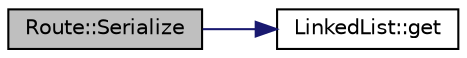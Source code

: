 digraph "Route::Serialize"
{
 // LATEX_PDF_SIZE
  edge [fontname="Helvetica",fontsize="10",labelfontname="Helvetica",labelfontsize="10"];
  node [fontname="Helvetica",fontsize="10",shape=record];
  rankdir="LR";
  Node1 [label="Route::Serialize",height=0.2,width=0.4,color="black", fillcolor="grey75", style="filled", fontcolor="black",tooltip="Method for loading the object's information into a json."];
  Node1 -> Node2 [color="midnightblue",fontsize="10",style="solid",fontname="Helvetica"];
  Node2 [label="LinkedList::get",height=0.2,width=0.4,color="black", fillcolor="white", style="filled",URL="$class_linked_list.html#a76d26f9fc7b344dc1d5bb81b853ae96e",tooltip=" "];
}

